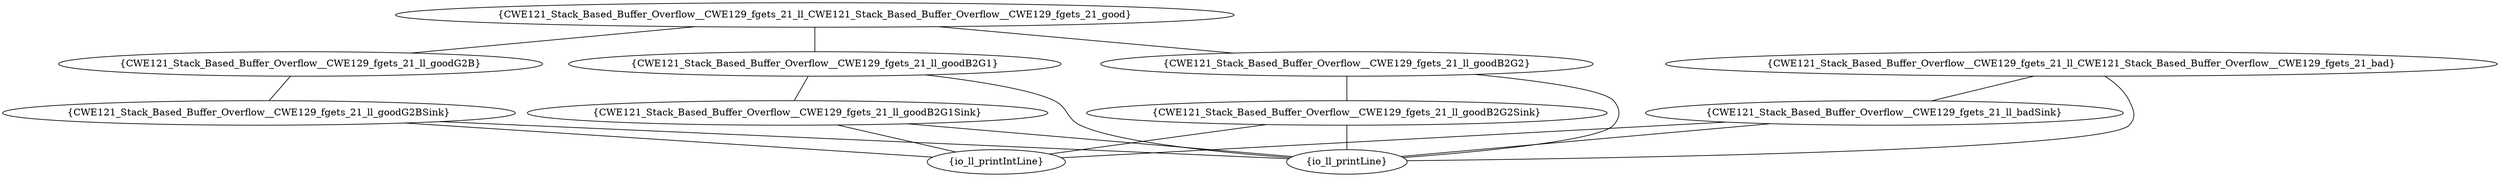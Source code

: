 graph "cg graph" {
CWE121_Stack_Based_Buffer_Overflow__CWE129_fgets_21_ll_goodG2BSink [label="{CWE121_Stack_Based_Buffer_Overflow__CWE129_fgets_21_ll_goodG2BSink}"];
io_ll_printIntLine [label="{io_ll_printIntLine}"];
io_ll_printLine [label="{io_ll_printLine}"];
CWE121_Stack_Based_Buffer_Overflow__CWE129_fgets_21_ll_goodB2G2 [label="{CWE121_Stack_Based_Buffer_Overflow__CWE129_fgets_21_ll_goodB2G2}"];
CWE121_Stack_Based_Buffer_Overflow__CWE129_fgets_21_ll_goodB2G2Sink [label="{CWE121_Stack_Based_Buffer_Overflow__CWE129_fgets_21_ll_goodB2G2Sink}"];
CWE121_Stack_Based_Buffer_Overflow__CWE129_fgets_21_ll_CWE121_Stack_Based_Buffer_Overflow__CWE129_fgets_21_good [label="{CWE121_Stack_Based_Buffer_Overflow__CWE129_fgets_21_ll_CWE121_Stack_Based_Buffer_Overflow__CWE129_fgets_21_good}"];
CWE121_Stack_Based_Buffer_Overflow__CWE129_fgets_21_ll_goodB2G1 [label="{CWE121_Stack_Based_Buffer_Overflow__CWE129_fgets_21_ll_goodB2G1}"];
CWE121_Stack_Based_Buffer_Overflow__CWE129_fgets_21_ll_goodG2B [label="{CWE121_Stack_Based_Buffer_Overflow__CWE129_fgets_21_ll_goodG2B}"];
CWE121_Stack_Based_Buffer_Overflow__CWE129_fgets_21_ll_badSink [label="{CWE121_Stack_Based_Buffer_Overflow__CWE129_fgets_21_ll_badSink}"];
CWE121_Stack_Based_Buffer_Overflow__CWE129_fgets_21_ll_goodB2G1Sink [label="{CWE121_Stack_Based_Buffer_Overflow__CWE129_fgets_21_ll_goodB2G1Sink}"];
CWE121_Stack_Based_Buffer_Overflow__CWE129_fgets_21_ll_CWE121_Stack_Based_Buffer_Overflow__CWE129_fgets_21_bad [label="{CWE121_Stack_Based_Buffer_Overflow__CWE129_fgets_21_ll_CWE121_Stack_Based_Buffer_Overflow__CWE129_fgets_21_bad}"];
CWE121_Stack_Based_Buffer_Overflow__CWE129_fgets_21_ll_goodG2BSink -- io_ll_printIntLine;
CWE121_Stack_Based_Buffer_Overflow__CWE129_fgets_21_ll_goodG2BSink -- io_ll_printLine;
CWE121_Stack_Based_Buffer_Overflow__CWE129_fgets_21_ll_goodB2G2 -- io_ll_printLine;
CWE121_Stack_Based_Buffer_Overflow__CWE129_fgets_21_ll_goodB2G2 -- CWE121_Stack_Based_Buffer_Overflow__CWE129_fgets_21_ll_goodB2G2Sink;
CWE121_Stack_Based_Buffer_Overflow__CWE129_fgets_21_ll_goodB2G2Sink -- io_ll_printIntLine;
CWE121_Stack_Based_Buffer_Overflow__CWE129_fgets_21_ll_goodB2G2Sink -- io_ll_printLine;
CWE121_Stack_Based_Buffer_Overflow__CWE129_fgets_21_ll_CWE121_Stack_Based_Buffer_Overflow__CWE129_fgets_21_good -- CWE121_Stack_Based_Buffer_Overflow__CWE129_fgets_21_ll_goodB2G1;
CWE121_Stack_Based_Buffer_Overflow__CWE129_fgets_21_ll_CWE121_Stack_Based_Buffer_Overflow__CWE129_fgets_21_good -- CWE121_Stack_Based_Buffer_Overflow__CWE129_fgets_21_ll_goodB2G2;
CWE121_Stack_Based_Buffer_Overflow__CWE129_fgets_21_ll_CWE121_Stack_Based_Buffer_Overflow__CWE129_fgets_21_good -- CWE121_Stack_Based_Buffer_Overflow__CWE129_fgets_21_ll_goodG2B;
CWE121_Stack_Based_Buffer_Overflow__CWE129_fgets_21_ll_badSink -- io_ll_printIntLine;
CWE121_Stack_Based_Buffer_Overflow__CWE129_fgets_21_ll_badSink -- io_ll_printLine;
CWE121_Stack_Based_Buffer_Overflow__CWE129_fgets_21_ll_goodG2B -- CWE121_Stack_Based_Buffer_Overflow__CWE129_fgets_21_ll_goodG2BSink;
CWE121_Stack_Based_Buffer_Overflow__CWE129_fgets_21_ll_goodB2G1Sink -- io_ll_printLine;
CWE121_Stack_Based_Buffer_Overflow__CWE129_fgets_21_ll_goodB2G1Sink -- io_ll_printIntLine;
CWE121_Stack_Based_Buffer_Overflow__CWE129_fgets_21_ll_goodB2G1 -- io_ll_printLine;
CWE121_Stack_Based_Buffer_Overflow__CWE129_fgets_21_ll_goodB2G1 -- CWE121_Stack_Based_Buffer_Overflow__CWE129_fgets_21_ll_goodB2G1Sink;
CWE121_Stack_Based_Buffer_Overflow__CWE129_fgets_21_ll_CWE121_Stack_Based_Buffer_Overflow__CWE129_fgets_21_bad -- io_ll_printLine;
CWE121_Stack_Based_Buffer_Overflow__CWE129_fgets_21_ll_CWE121_Stack_Based_Buffer_Overflow__CWE129_fgets_21_bad -- CWE121_Stack_Based_Buffer_Overflow__CWE129_fgets_21_ll_badSink;
}
